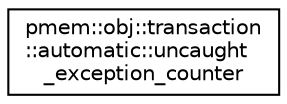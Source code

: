 digraph "Graphical Class Hierarchy"
{
  edge [fontname="Helvetica",fontsize="10",labelfontname="Helvetica",labelfontsize="10"];
  node [fontname="Helvetica",fontsize="10",shape=record];
  rankdir="LR";
  Node1 [label="pmem::obj::transaction\l::automatic::uncaught\l_exception_counter",height=0.2,width=0.4,color="black", fillcolor="white", style="filled",URL="$classpmem_1_1obj_1_1transaction_1_1automatic_1_1uncaught__exception__counter.html",tooltip="Internal class for counting active exceptions. "];
}
